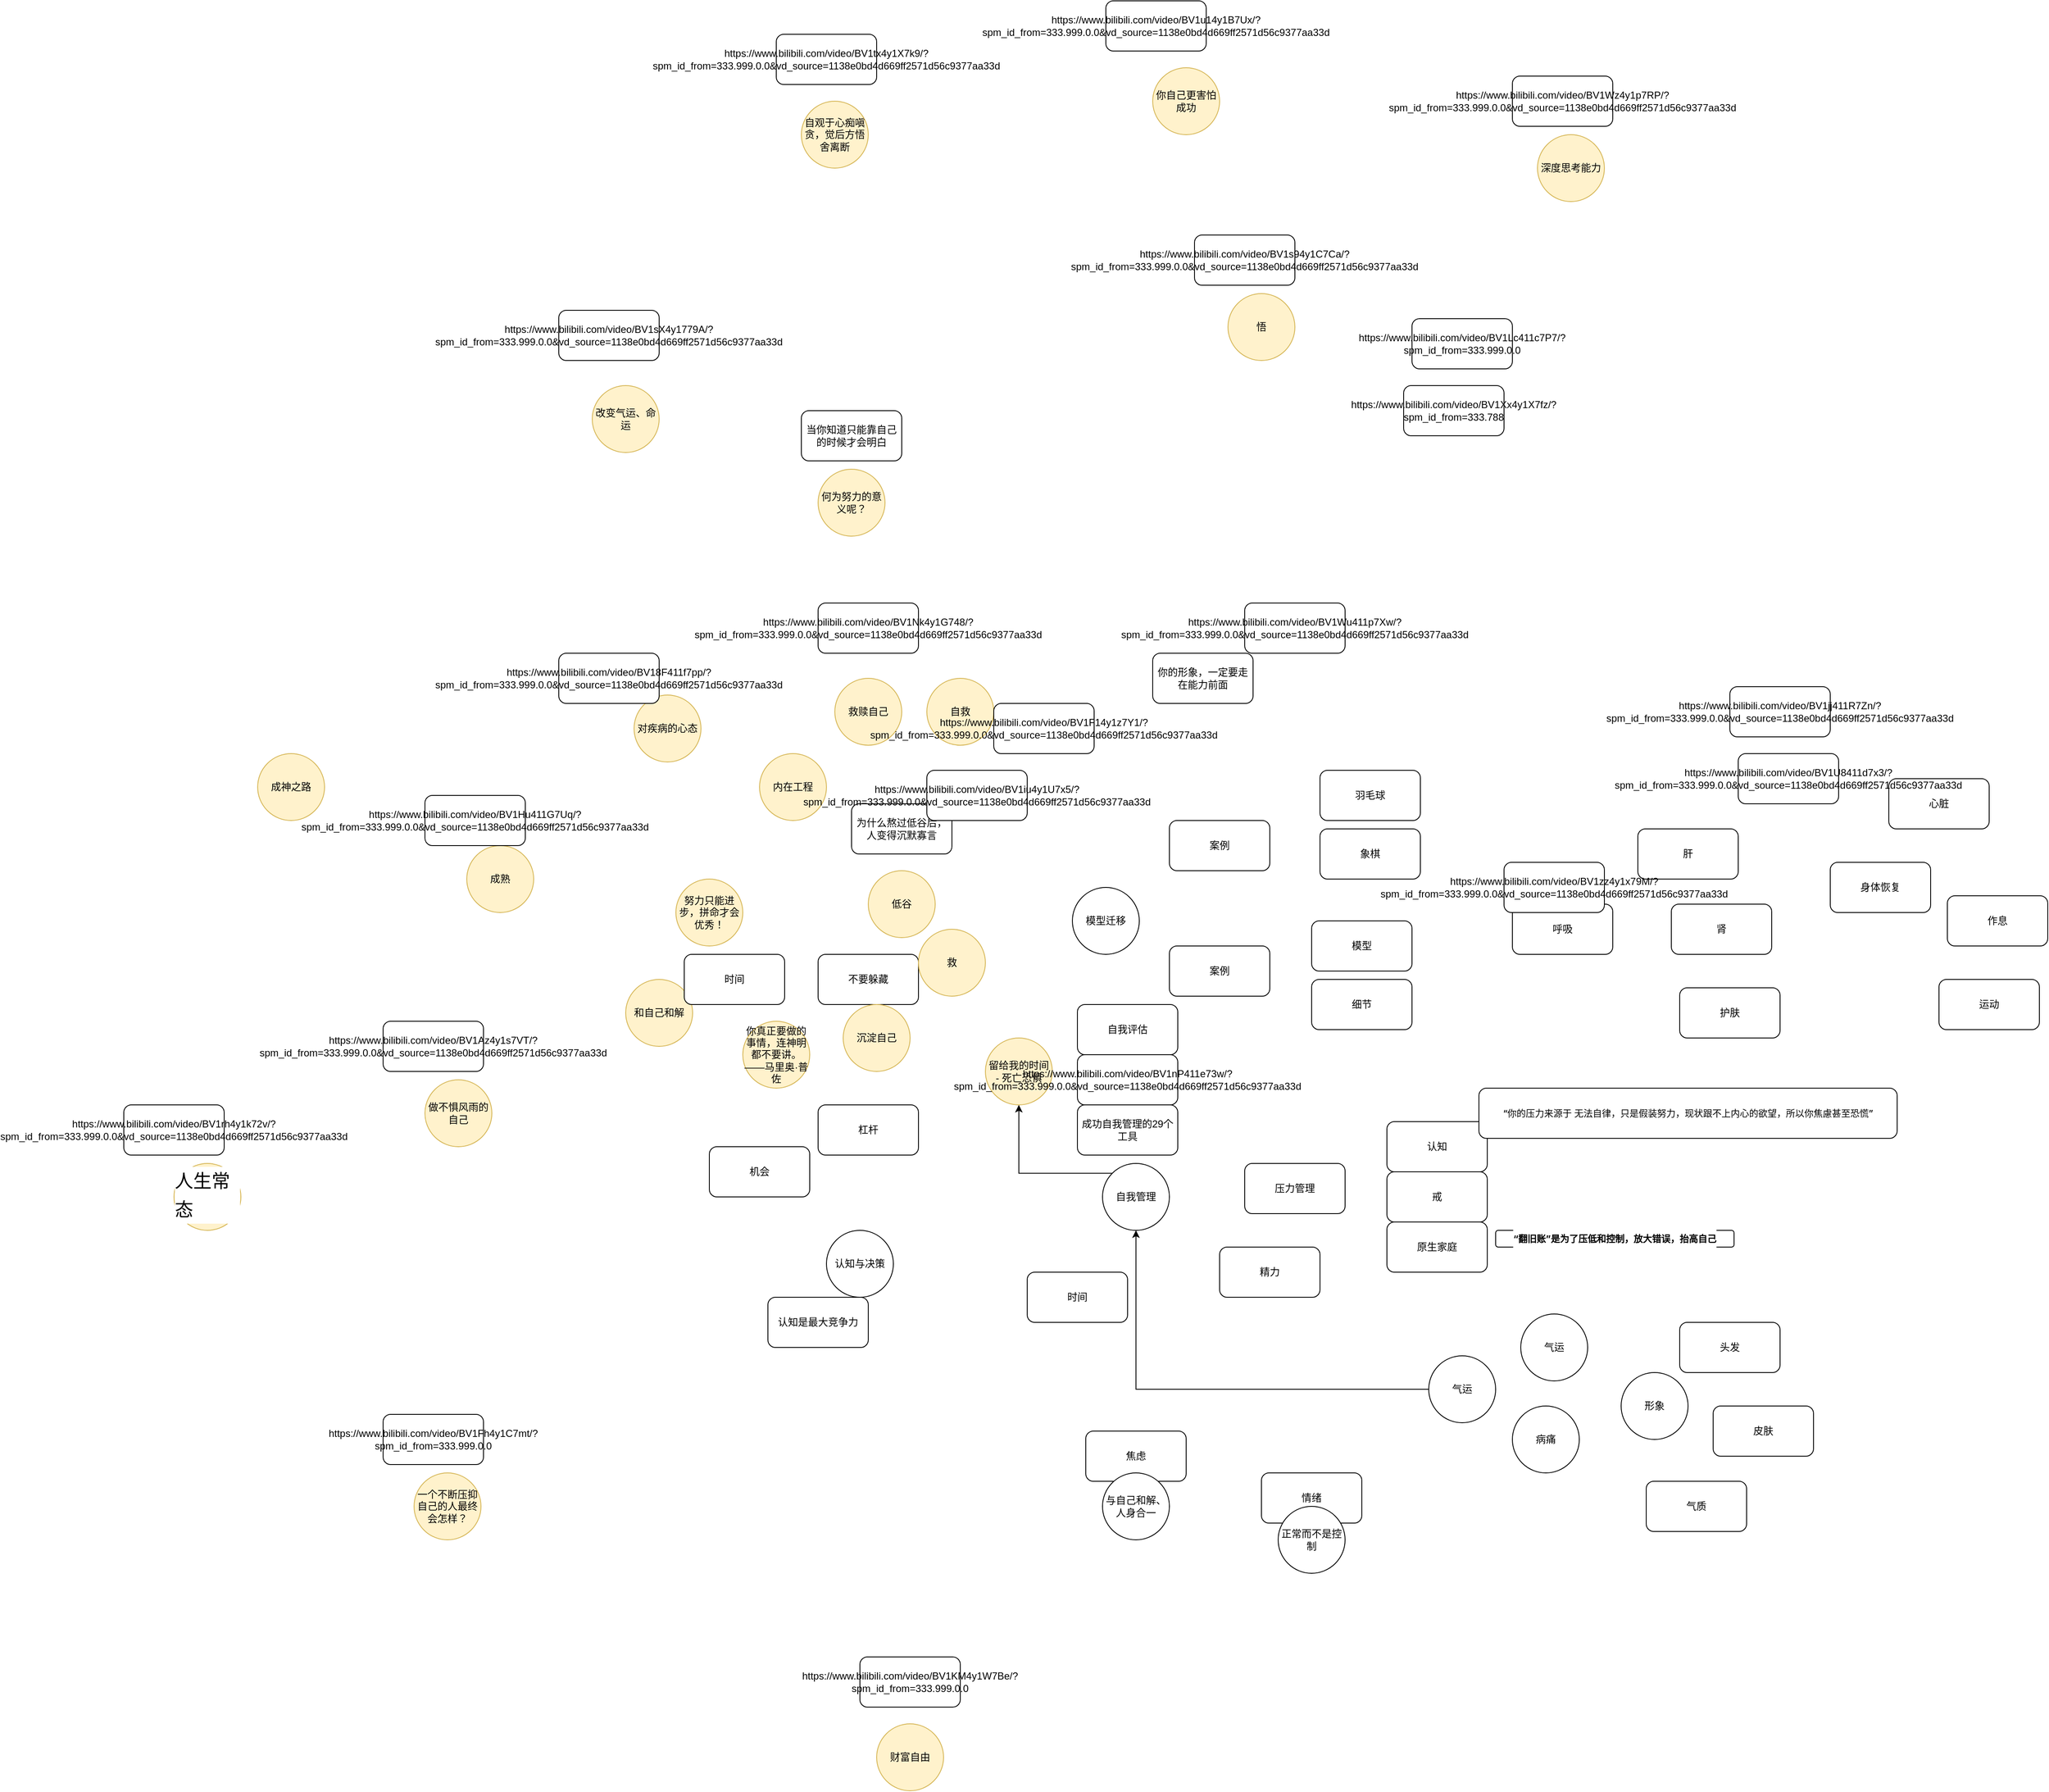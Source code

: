 <mxfile version="21.6.6" type="github">
  <diagram name="第 1 页" id="dakM9nL8LV4iqTdno8jL">
    <mxGraphModel dx="3447" dy="2172" grid="1" gridSize="10" guides="1" tooltips="1" connect="1" arrows="1" fold="1" page="1" pageScale="1" pageWidth="827" pageHeight="1169" math="0" shadow="0">
      <root>
        <mxCell id="0" />
        <mxCell id="1" parent="0" />
        <mxCell id="mPqD-2F0gGFnDQa81UJL-1" value="自我评估" style="rounded=1;whiteSpace=wrap;html=1;" parent="1" vertex="1">
          <mxGeometry x="380" y="190" width="120" height="60" as="geometry" />
        </mxCell>
        <mxCell id="mPqD-2F0gGFnDQa81UJL-28" style="edgeStyle=orthogonalEdgeStyle;rounded=0;orthogonalLoop=1;jettySize=auto;html=1;exitX=0;exitY=0;exitDx=0;exitDy=0;" parent="1" source="mPqD-2F0gGFnDQa81UJL-2" target="mPqD-2F0gGFnDQa81UJL-27" edge="1">
          <mxGeometry relative="1" as="geometry" />
        </mxCell>
        <mxCell id="mPqD-2F0gGFnDQa81UJL-2" value="自我管理" style="ellipse;whiteSpace=wrap;html=1;aspect=fixed;" parent="1" vertex="1">
          <mxGeometry x="410" y="380" width="80" height="80" as="geometry" />
        </mxCell>
        <mxCell id="mPqD-2F0gGFnDQa81UJL-3" value="认知与决策" style="ellipse;whiteSpace=wrap;html=1;aspect=fixed;" parent="1" vertex="1">
          <mxGeometry x="80" y="460" width="80" height="80" as="geometry" />
        </mxCell>
        <mxCell id="mPqD-2F0gGFnDQa81UJL-4" value="机会" style="rounded=1;whiteSpace=wrap;html=1;" parent="1" vertex="1">
          <mxGeometry x="-60" y="360" width="120" height="60" as="geometry" />
        </mxCell>
        <mxCell id="mPqD-2F0gGFnDQa81UJL-5" value="杠杆" style="rounded=1;whiteSpace=wrap;html=1;" parent="1" vertex="1">
          <mxGeometry x="70" y="310" width="120" height="60" as="geometry" />
        </mxCell>
        <mxCell id="mPqD-2F0gGFnDQa81UJL-7" value="压力管理" style="rounded=1;whiteSpace=wrap;html=1;" parent="1" vertex="1">
          <mxGeometry x="580" y="380" width="120" height="60" as="geometry" />
        </mxCell>
        <mxCell id="mPqD-2F0gGFnDQa81UJL-8" value="精力" style="rounded=1;whiteSpace=wrap;html=1;" parent="1" vertex="1">
          <mxGeometry x="550" y="480" width="120" height="60" as="geometry" />
        </mxCell>
        <mxCell id="mPqD-2F0gGFnDQa81UJL-9" value="时间" style="rounded=1;whiteSpace=wrap;html=1;" parent="1" vertex="1">
          <mxGeometry x="320" y="510" width="120" height="60" as="geometry" />
        </mxCell>
        <mxCell id="mPqD-2F0gGFnDQa81UJL-10" value="模型迁移" style="ellipse;whiteSpace=wrap;html=1;aspect=fixed;" parent="1" vertex="1">
          <mxGeometry x="374" y="50" width="80" height="80" as="geometry" />
        </mxCell>
        <mxCell id="mPqD-2F0gGFnDQa81UJL-11" value="案例" style="rounded=1;whiteSpace=wrap;html=1;" parent="1" vertex="1">
          <mxGeometry x="490" y="-30" width="120" height="60" as="geometry" />
        </mxCell>
        <mxCell id="mPqD-2F0gGFnDQa81UJL-12" value="羽毛球" style="rounded=1;whiteSpace=wrap;html=1;" parent="1" vertex="1">
          <mxGeometry x="670" y="-90" width="120" height="60" as="geometry" />
        </mxCell>
        <mxCell id="mPqD-2F0gGFnDQa81UJL-13" value="象棋" style="rounded=1;whiteSpace=wrap;html=1;" parent="1" vertex="1">
          <mxGeometry x="670" y="-20" width="120" height="60" as="geometry" />
        </mxCell>
        <mxCell id="mPqD-2F0gGFnDQa81UJL-14" value="案例" style="rounded=1;whiteSpace=wrap;html=1;" parent="1" vertex="1">
          <mxGeometry x="490" y="120" width="120" height="60" as="geometry" />
        </mxCell>
        <mxCell id="mPqD-2F0gGFnDQa81UJL-15" value="模型" style="rounded=1;whiteSpace=wrap;html=1;" parent="1" vertex="1">
          <mxGeometry x="660" y="90" width="120" height="60" as="geometry" />
        </mxCell>
        <mxCell id="mPqD-2F0gGFnDQa81UJL-16" value="细节" style="rounded=1;whiteSpace=wrap;html=1;" parent="1" vertex="1">
          <mxGeometry x="660" y="160" width="120" height="60" as="geometry" />
        </mxCell>
        <mxCell id="mPqD-2F0gGFnDQa81UJL-17" value="认知" style="rounded=1;whiteSpace=wrap;html=1;" parent="1" vertex="1">
          <mxGeometry x="750" y="330" width="120" height="60" as="geometry" />
        </mxCell>
        <mxCell id="mPqD-2F0gGFnDQa81UJL-18" value="戒" style="rounded=1;whiteSpace=wrap;html=1;" parent="1" vertex="1">
          <mxGeometry x="750" y="390" width="120" height="60" as="geometry" />
        </mxCell>
        <mxCell id="mPqD-2F0gGFnDQa81UJL-19" value="病痛" style="ellipse;whiteSpace=wrap;html=1;aspect=fixed;" parent="1" vertex="1">
          <mxGeometry x="900" y="670" width="80" height="80" as="geometry" />
        </mxCell>
        <mxCell id="mPqD-2F0gGFnDQa81UJL-22" style="edgeStyle=orthogonalEdgeStyle;rounded=0;orthogonalLoop=1;jettySize=auto;html=1;exitX=0;exitY=0.5;exitDx=0;exitDy=0;entryX=0.5;entryY=1;entryDx=0;entryDy=0;" parent="1" source="mPqD-2F0gGFnDQa81UJL-20" target="mPqD-2F0gGFnDQa81UJL-2" edge="1">
          <mxGeometry relative="1" as="geometry" />
        </mxCell>
        <mxCell id="mPqD-2F0gGFnDQa81UJL-20" value="气运" style="ellipse;whiteSpace=wrap;html=1;aspect=fixed;" parent="1" vertex="1">
          <mxGeometry x="800" y="610" width="80" height="80" as="geometry" />
        </mxCell>
        <mxCell id="mPqD-2F0gGFnDQa81UJL-21" value="气运" style="ellipse;whiteSpace=wrap;html=1;aspect=fixed;" parent="1" vertex="1">
          <mxGeometry x="910" y="560" width="80" height="80" as="geometry" />
        </mxCell>
        <mxCell id="mPqD-2F0gGFnDQa81UJL-23" value="形象" style="ellipse;whiteSpace=wrap;html=1;aspect=fixed;" parent="1" vertex="1">
          <mxGeometry x="1030" y="630" width="80" height="80" as="geometry" />
        </mxCell>
        <mxCell id="mPqD-2F0gGFnDQa81UJL-24" value="头发" style="rounded=1;whiteSpace=wrap;html=1;" parent="1" vertex="1">
          <mxGeometry x="1100" y="570" width="120" height="60" as="geometry" />
        </mxCell>
        <mxCell id="mPqD-2F0gGFnDQa81UJL-25" value="皮肤" style="rounded=1;whiteSpace=wrap;html=1;" parent="1" vertex="1">
          <mxGeometry x="1140" y="670" width="120" height="60" as="geometry" />
        </mxCell>
        <mxCell id="mPqD-2F0gGFnDQa81UJL-26" value="气质" style="rounded=1;whiteSpace=wrap;html=1;" parent="1" vertex="1">
          <mxGeometry x="1060" y="760" width="120" height="60" as="geometry" />
        </mxCell>
        <mxCell id="mPqD-2F0gGFnDQa81UJL-27" value="留给我的时间 - 死亡恐惧" style="ellipse;whiteSpace=wrap;html=1;aspect=fixed;fillColor=#fff2cc;strokeColor=#d6b656;" parent="1" vertex="1">
          <mxGeometry x="270" y="230" width="80" height="80" as="geometry" />
        </mxCell>
        <mxCell id="mPqD-2F0gGFnDQa81UJL-29" value="原生家庭" style="rounded=1;whiteSpace=wrap;html=1;" parent="1" vertex="1">
          <mxGeometry x="750" y="450" width="120" height="60" as="geometry" />
        </mxCell>
        <mxCell id="mPqD-2F0gGFnDQa81UJL-30" value="&lt;h1 style=&quot;margin: 0px 0px 6px; color: var(--text1); padding: 0px; font-family: -apple-system, BlinkMacSystemFont, &amp;quot;Helvetica Neue&amp;quot;, Helvetica, Arial, &amp;quot;PingFang SC&amp;quot;, &amp;quot;Hiragino Sans GB&amp;quot;, &amp;quot;Microsoft YaHei&amp;quot;, sans-serif; -webkit-font-smoothing: antialiased; line-height: 34px; overflow: hidden; text-overflow: ellipsis; text-align: start; background-color: rgb(255, 255, 255);&quot; data-v-4f1c0915=&quot;&quot; class=&quot;video-title&quot; title=&quot;“翻旧账”是为了压低和控制，放大错误，抬高自己&quot;&gt;&lt;font style=&quot;font-size: 11px;&quot;&gt;“翻旧账”是为了压低和控制，放大错误，抬高自己&lt;/font&gt;&lt;/h1&gt;" style="rounded=1;whiteSpace=wrap;html=1;" parent="1" vertex="1">
          <mxGeometry x="880" y="460" width="285" height="20" as="geometry" />
        </mxCell>
        <mxCell id="mPqD-2F0gGFnDQa81UJL-31" value="&lt;h1 style=&quot;margin: 0px 0px 6px; color: var(--text1); font-weight: 500; padding: 0px; font-family: -apple-system, BlinkMacSystemFont, &amp;quot;Helvetica Neue&amp;quot;, Helvetica, Arial, &amp;quot;PingFang SC&amp;quot;, &amp;quot;Hiragino Sans GB&amp;quot;, &amp;quot;Microsoft YaHei&amp;quot;, sans-serif; -webkit-font-smoothing: antialiased; line-height: 34px; overflow: hidden; text-overflow: ellipsis; text-align: start; background-color: rgb(255, 255, 255);&quot; data-v-4f1c0915=&quot;&quot; class=&quot;video-title&quot; title=&quot;“你的压力来源于 无法自律，只是假装努力，现状跟不上内心的欲望，所以你焦慮甚至恐慌”&quot;&gt;&lt;font style=&quot;font-size: 11px;&quot;&gt;“你的压力来源于 无法自律，只是假装努力，现状跟不上内心的欲望，所以你焦慮甚至恐慌”&lt;/font&gt;&lt;/h1&gt;" style="rounded=1;whiteSpace=wrap;html=1;" parent="1" vertex="1">
          <mxGeometry x="860" y="290" width="500" height="60" as="geometry" />
        </mxCell>
        <mxCell id="mPqD-2F0gGFnDQa81UJL-32" value="不要躲藏" style="rounded=1;whiteSpace=wrap;html=1;" parent="1" vertex="1">
          <mxGeometry x="70" y="130" width="120" height="60" as="geometry" />
        </mxCell>
        <mxCell id="mPqD-2F0gGFnDQa81UJL-33" value="救" style="ellipse;whiteSpace=wrap;html=1;aspect=fixed;fillColor=#fff2cc;strokeColor=#d6b656;" parent="1" vertex="1">
          <mxGeometry x="190" y="100" width="80" height="80" as="geometry" />
        </mxCell>
        <mxCell id="mPqD-2F0gGFnDQa81UJL-34" value="认知是最大竞争力" style="rounded=1;whiteSpace=wrap;html=1;" parent="1" vertex="1">
          <mxGeometry x="10" y="540" width="120" height="60" as="geometry" />
        </mxCell>
        <mxCell id="mPqD-2F0gGFnDQa81UJL-35" value="身体恢复" style="rounded=1;whiteSpace=wrap;html=1;" parent="1" vertex="1">
          <mxGeometry x="1280" y="20" width="120" height="60" as="geometry" />
        </mxCell>
        <mxCell id="mPqD-2F0gGFnDQa81UJL-36" value="成功自我管理的29个工具" style="rounded=1;whiteSpace=wrap;html=1;" parent="1" vertex="1">
          <mxGeometry x="380" y="310" width="120" height="60" as="geometry" />
        </mxCell>
        <mxCell id="mPqD-2F0gGFnDQa81UJL-37" value="https://www.bilibili.com/video/BV1nP411e73w/?spm_id_from=333.999.0.0&amp;amp;vd_source=1138e0bd4d669ff2571d56c9377aa33d" style="rounded=1;whiteSpace=wrap;html=1;" parent="1" vertex="1">
          <mxGeometry x="380" y="250" width="120" height="60" as="geometry" />
        </mxCell>
        <mxCell id="oojp53osQ3FEO0hUYnJl-1" value="焦虑" style="rounded=1;whiteSpace=wrap;html=1;" vertex="1" parent="1">
          <mxGeometry x="390" y="700" width="120" height="60" as="geometry" />
        </mxCell>
        <mxCell id="oojp53osQ3FEO0hUYnJl-2" value="与自己和解、人身合一" style="ellipse;whiteSpace=wrap;html=1;aspect=fixed;" vertex="1" parent="1">
          <mxGeometry x="410" y="750" width="80" height="80" as="geometry" />
        </mxCell>
        <mxCell id="oojp53osQ3FEO0hUYnJl-3" value="肝" style="rounded=1;whiteSpace=wrap;html=1;" vertex="1" parent="1">
          <mxGeometry x="1050" y="-20" width="120" height="60" as="geometry" />
        </mxCell>
        <mxCell id="oojp53osQ3FEO0hUYnJl-4" value="肾" style="rounded=1;whiteSpace=wrap;html=1;" vertex="1" parent="1">
          <mxGeometry x="1090" y="70" width="120" height="60" as="geometry" />
        </mxCell>
        <mxCell id="oojp53osQ3FEO0hUYnJl-5" value="护肤" style="rounded=1;whiteSpace=wrap;html=1;" vertex="1" parent="1">
          <mxGeometry x="1100" y="170" width="120" height="60" as="geometry" />
        </mxCell>
        <mxCell id="oojp53osQ3FEO0hUYnJl-6" value="作息" style="rounded=1;whiteSpace=wrap;html=1;" vertex="1" parent="1">
          <mxGeometry x="1420" y="60" width="120" height="60" as="geometry" />
        </mxCell>
        <mxCell id="oojp53osQ3FEO0hUYnJl-7" value="心脏" style="rounded=1;whiteSpace=wrap;html=1;" vertex="1" parent="1">
          <mxGeometry x="1350" y="-80" width="120" height="60" as="geometry" />
        </mxCell>
        <mxCell id="oojp53osQ3FEO0hUYnJl-8" value="运动" style="rounded=1;whiteSpace=wrap;html=1;" vertex="1" parent="1">
          <mxGeometry x="1410" y="160" width="120" height="60" as="geometry" />
        </mxCell>
        <mxCell id="oojp53osQ3FEO0hUYnJl-9" value="https://www.bilibili.com/video/BV1U8411d7x3/?spm_id_from=333.999.0.0&amp;amp;vd_source=1138e0bd4d669ff2571d56c9377aa33d" style="rounded=1;whiteSpace=wrap;html=1;" vertex="1" parent="1">
          <mxGeometry x="1170" y="-110" width="120" height="60" as="geometry" />
        </mxCell>
        <mxCell id="oojp53osQ3FEO0hUYnJl-10" value="https://www.bilibili.com/video/BV1jj411R7Zn/?spm_id_from=333.999.0.0&amp;amp;vd_source=1138e0bd4d669ff2571d56c9377aa33d" style="rounded=1;whiteSpace=wrap;html=1;" vertex="1" parent="1">
          <mxGeometry x="1160" y="-190" width="120" height="60" as="geometry" />
        </mxCell>
        <mxCell id="oojp53osQ3FEO0hUYnJl-11" value="你的形象，一定要走在能力前面" style="rounded=1;whiteSpace=wrap;html=1;" vertex="1" parent="1">
          <mxGeometry x="470" y="-230" width="120" height="60" as="geometry" />
        </mxCell>
        <mxCell id="oojp53osQ3FEO0hUYnJl-12" value="https://www.bilibili.com/video/BV1Wu411p7Xw/?spm_id_from=333.999.0.0&amp;amp;vd_source=1138e0bd4d669ff2571d56c9377aa33d" style="rounded=1;whiteSpace=wrap;html=1;" vertex="1" parent="1">
          <mxGeometry x="580" y="-290" width="120" height="60" as="geometry" />
        </mxCell>
        <mxCell id="oojp53osQ3FEO0hUYnJl-13" value="内在工程" style="ellipse;whiteSpace=wrap;html=1;aspect=fixed;fillColor=#fff2cc;strokeColor=#d6b656;" vertex="1" parent="1">
          <mxGeometry y="-110" width="80" height="80" as="geometry" />
        </mxCell>
        <mxCell id="oojp53osQ3FEO0hUYnJl-14" value="对疾病的心态" style="ellipse;whiteSpace=wrap;html=1;aspect=fixed;fillColor=#fff2cc;strokeColor=#d6b656;" vertex="1" parent="1">
          <mxGeometry x="-150" y="-180" width="80" height="80" as="geometry" />
        </mxCell>
        <mxCell id="oojp53osQ3FEO0hUYnJl-15" value="https://www.bilibili.com/video/BV1Nk4y1G748/?spm_id_from=333.999.0.0&amp;amp;vd_source=1138e0bd4d669ff2571d56c9377aa33d" style="rounded=1;whiteSpace=wrap;html=1;" vertex="1" parent="1">
          <mxGeometry x="70" y="-290" width="120" height="60" as="geometry" />
        </mxCell>
        <mxCell id="oojp53osQ3FEO0hUYnJl-16" value="救赎自己" style="ellipse;whiteSpace=wrap;html=1;aspect=fixed;fillColor=#fff2cc;strokeColor=#d6b656;" vertex="1" parent="1">
          <mxGeometry x="90" y="-200" width="80" height="80" as="geometry" />
        </mxCell>
        <mxCell id="oojp53osQ3FEO0hUYnJl-17" value="https://www.bilibili.com/video/BV18F411f7pp/?spm_id_from=333.999.0.0&amp;amp;vd_source=1138e0bd4d669ff2571d56c9377aa33d" style="rounded=1;whiteSpace=wrap;html=1;" vertex="1" parent="1">
          <mxGeometry x="-240" y="-230" width="120" height="60" as="geometry" />
        </mxCell>
        <mxCell id="oojp53osQ3FEO0hUYnJl-18" value="低谷" style="ellipse;whiteSpace=wrap;html=1;aspect=fixed;fillColor=#fff2cc;strokeColor=#d6b656;" vertex="1" parent="1">
          <mxGeometry x="130" y="30" width="80" height="80" as="geometry" />
        </mxCell>
        <mxCell id="oojp53osQ3FEO0hUYnJl-19" value="为什么熬过低谷后，人变得沉默寡言" style="rounded=1;whiteSpace=wrap;html=1;" vertex="1" parent="1">
          <mxGeometry x="110" y="-50" width="120" height="60" as="geometry" />
        </mxCell>
        <mxCell id="oojp53osQ3FEO0hUYnJl-20" value="https://www.bilibili.com/video/BV1iu4y1U7x5/?spm_id_from=333.999.0.0&amp;amp;vd_source=1138e0bd4d669ff2571d56c9377aa33d" style="rounded=1;whiteSpace=wrap;html=1;" vertex="1" parent="1">
          <mxGeometry x="200" y="-90" width="120" height="60" as="geometry" />
        </mxCell>
        <mxCell id="oojp53osQ3FEO0hUYnJl-21" value="呼吸" style="rounded=1;whiteSpace=wrap;html=1;" vertex="1" parent="1">
          <mxGeometry x="900" y="70" width="120" height="60" as="geometry" />
        </mxCell>
        <mxCell id="oojp53osQ3FEO0hUYnJl-22" value="https://www.bilibili.com/video/BV1zz4y1x79M/?spm_id_from=333.999.0.0&amp;amp;vd_source=1138e0bd4d669ff2571d56c9377aa33d" style="rounded=1;whiteSpace=wrap;html=1;" vertex="1" parent="1">
          <mxGeometry x="890" y="20" width="120" height="60" as="geometry" />
        </mxCell>
        <mxCell id="oojp53osQ3FEO0hUYnJl-25" value="你真正要做的事情，连神明都不要讲。——马里奥·普佐" style="ellipse;whiteSpace=wrap;html=1;aspect=fixed;fillColor=#fff2cc;strokeColor=#d6b656;" vertex="1" parent="1">
          <mxGeometry x="-20" y="210" width="80" height="80" as="geometry" />
        </mxCell>
        <mxCell id="oojp53osQ3FEO0hUYnJl-26" value="沉淀自己" style="ellipse;whiteSpace=wrap;html=1;aspect=fixed;fillColor=#fff2cc;strokeColor=#d6b656;" vertex="1" parent="1">
          <mxGeometry x="100" y="190" width="80" height="80" as="geometry" />
        </mxCell>
        <mxCell id="oojp53osQ3FEO0hUYnJl-27" value="努力只能进步，拼命才会优秀！" style="ellipse;whiteSpace=wrap;html=1;aspect=fixed;fillColor=#fff2cc;strokeColor=#d6b656;" vertex="1" parent="1">
          <mxGeometry x="-100" y="40" width="80" height="80" as="geometry" />
        </mxCell>
        <mxCell id="oojp53osQ3FEO0hUYnJl-28" value="和自己和解" style="ellipse;whiteSpace=wrap;html=1;aspect=fixed;fillColor=#fff2cc;strokeColor=#d6b656;" vertex="1" parent="1">
          <mxGeometry x="-160" y="160" width="80" height="80" as="geometry" />
        </mxCell>
        <mxCell id="oojp53osQ3FEO0hUYnJl-29" value="时间" style="rounded=1;whiteSpace=wrap;html=1;" vertex="1" parent="1">
          <mxGeometry x="-90" y="130" width="120" height="60" as="geometry" />
        </mxCell>
        <mxCell id="oojp53osQ3FEO0hUYnJl-30" value="成神之路" style="ellipse;whiteSpace=wrap;html=1;aspect=fixed;fillColor=#fff2cc;strokeColor=#d6b656;" vertex="1" parent="1">
          <mxGeometry x="-600" y="-110" width="80" height="80" as="geometry" />
        </mxCell>
        <mxCell id="oojp53osQ3FEO0hUYnJl-31" value="成熟" style="ellipse;whiteSpace=wrap;html=1;aspect=fixed;fillColor=#fff2cc;strokeColor=#d6b656;" vertex="1" parent="1">
          <mxGeometry x="-350" width="80" height="80" as="geometry" />
        </mxCell>
        <mxCell id="oojp53osQ3FEO0hUYnJl-32" value="https://www.bilibili.com/video/BV1Hu411G7Uq/?spm_id_from=333.999.0.0&amp;amp;vd_source=1138e0bd4d669ff2571d56c9377aa33d" style="rounded=1;whiteSpace=wrap;html=1;" vertex="1" parent="1">
          <mxGeometry x="-400" y="-60" width="120" height="60" as="geometry" />
        </mxCell>
        <mxCell id="oojp53osQ3FEO0hUYnJl-33" value="做不惧风雨的自己" style="ellipse;whiteSpace=wrap;html=1;aspect=fixed;fillColor=#fff2cc;strokeColor=#d6b656;" vertex="1" parent="1">
          <mxGeometry x="-400" y="280" width="80" height="80" as="geometry" />
        </mxCell>
        <mxCell id="oojp53osQ3FEO0hUYnJl-34" value="https://www.bilibili.com/video/BV1Az4y1s7VT/?spm_id_from=333.999.0.0&amp;amp;vd_source=1138e0bd4d669ff2571d56c9377aa33d" style="rounded=1;whiteSpace=wrap;html=1;" vertex="1" parent="1">
          <mxGeometry x="-450" y="210" width="120" height="60" as="geometry" />
        </mxCell>
        <mxCell id="oojp53osQ3FEO0hUYnJl-35" value="&lt;h1 style=&quot;margin: 0px 0px 6px; color: var(--text1); font-weight: 500; padding: 0px; font-size: 22px; font-family: -apple-system, BlinkMacSystemFont, &amp;quot;Helvetica Neue&amp;quot;, Helvetica, Arial, &amp;quot;PingFang SC&amp;quot;, &amp;quot;Hiragino Sans GB&amp;quot;, &amp;quot;Microsoft YaHei&amp;quot;, sans-serif; -webkit-font-smoothing: antialiased; line-height: 34px; overflow: hidden; text-overflow: ellipsis; text-align: start; background-color: rgb(255, 255, 255);&quot; data-v-4f1c0915=&quot;&quot; class=&quot;video-title&quot; title=&quot;人生常态&quot;&gt;人生常态&lt;/h1&gt;" style="ellipse;whiteSpace=wrap;html=1;aspect=fixed;fillColor=#fff2cc;strokeColor=#d6b656;" vertex="1" parent="1">
          <mxGeometry x="-700" y="380" width="80" height="80" as="geometry" />
        </mxCell>
        <mxCell id="oojp53osQ3FEO0hUYnJl-36" value="https://www.bilibili.com/video/BV1rh4y1k72v/?spm_id_from=333.999.0.0&amp;amp;vd_source=1138e0bd4d669ff2571d56c9377aa33d" style="rounded=1;whiteSpace=wrap;html=1;" vertex="1" parent="1">
          <mxGeometry x="-760" y="310" width="120" height="60" as="geometry" />
        </mxCell>
        <mxCell id="oojp53osQ3FEO0hUYnJl-37" value="一个不断压抑自己的人最终会怎样？" style="ellipse;whiteSpace=wrap;html=1;aspect=fixed;fillColor=#fff2cc;strokeColor=#d6b656;" vertex="1" parent="1">
          <mxGeometry x="-413" y="750" width="80" height="80" as="geometry" />
        </mxCell>
        <mxCell id="oojp53osQ3FEO0hUYnJl-38" value="https://www.bilibili.com/video/BV1Fh4y1C7mt/?spm_id_from=333.999.0.0" style="rounded=1;whiteSpace=wrap;html=1;" vertex="1" parent="1">
          <mxGeometry x="-450" y="680" width="120" height="60" as="geometry" />
        </mxCell>
        <mxCell id="oojp53osQ3FEO0hUYnJl-39" value="情绪" style="rounded=1;whiteSpace=wrap;html=1;" vertex="1" parent="1">
          <mxGeometry x="600" y="750" width="120" height="60" as="geometry" />
        </mxCell>
        <mxCell id="oojp53osQ3FEO0hUYnJl-40" value="正常而不是控制" style="ellipse;whiteSpace=wrap;html=1;aspect=fixed;" vertex="1" parent="1">
          <mxGeometry x="620" y="790" width="80" height="80" as="geometry" />
        </mxCell>
        <mxCell id="oojp53osQ3FEO0hUYnJl-41" value="改变气运、命运" style="ellipse;whiteSpace=wrap;html=1;aspect=fixed;fillColor=#fff2cc;strokeColor=#d6b656;" vertex="1" parent="1">
          <mxGeometry x="-200" y="-550" width="80" height="80" as="geometry" />
        </mxCell>
        <mxCell id="oojp53osQ3FEO0hUYnJl-42" value="https://www.bilibili.com/video/BV1sX4y1779A/?spm_id_from=333.999.0.0&amp;amp;vd_source=1138e0bd4d669ff2571d56c9377aa33d" style="rounded=1;whiteSpace=wrap;html=1;" vertex="1" parent="1">
          <mxGeometry x="-240" y="-640" width="120" height="60" as="geometry" />
        </mxCell>
        <mxCell id="oojp53osQ3FEO0hUYnJl-43" value="何为努力的意义呢？" style="ellipse;whiteSpace=wrap;html=1;aspect=fixed;fillColor=#fff2cc;strokeColor=#d6b656;" vertex="1" parent="1">
          <mxGeometry x="70" y="-450" width="80" height="80" as="geometry" />
        </mxCell>
        <mxCell id="oojp53osQ3FEO0hUYnJl-44" value="当你知道只能靠自己的时候才会明白" style="rounded=1;whiteSpace=wrap;html=1;" vertex="1" parent="1">
          <mxGeometry x="50" y="-520" width="120" height="60" as="geometry" />
        </mxCell>
        <mxCell id="oojp53osQ3FEO0hUYnJl-45" value="悟" style="ellipse;whiteSpace=wrap;html=1;aspect=fixed;fillColor=#fff2cc;strokeColor=#d6b656;" vertex="1" parent="1">
          <mxGeometry x="560" y="-660" width="80" height="80" as="geometry" />
        </mxCell>
        <mxCell id="oojp53osQ3FEO0hUYnJl-46" value="https://www.bilibili.com/video/BV1s94y1C7Ca/?spm_id_from=333.999.0.0&amp;amp;vd_source=1138e0bd4d669ff2571d56c9377aa33d" style="rounded=1;whiteSpace=wrap;html=1;" vertex="1" parent="1">
          <mxGeometry x="520" y="-730" width="120" height="60" as="geometry" />
        </mxCell>
        <mxCell id="oojp53osQ3FEO0hUYnJl-47" value="自观于心痴嗔贪，觉后方悟舍离断" style="ellipse;whiteSpace=wrap;html=1;aspect=fixed;fillColor=#fff2cc;strokeColor=#d6b656;" vertex="1" parent="1">
          <mxGeometry x="50" y="-890" width="80" height="80" as="geometry" />
        </mxCell>
        <mxCell id="oojp53osQ3FEO0hUYnJl-48" value="https://www.bilibili.com/video/BV1tx4y1X7k9/?spm_id_from=333.999.0.0&amp;amp;vd_source=1138e0bd4d669ff2571d56c9377aa33d" style="rounded=1;whiteSpace=wrap;html=1;" vertex="1" parent="1">
          <mxGeometry x="20" y="-970" width="120" height="60" as="geometry" />
        </mxCell>
        <mxCell id="oojp53osQ3FEO0hUYnJl-49" value="你自己更害怕成功" style="ellipse;whiteSpace=wrap;html=1;aspect=fixed;fillColor=#fff2cc;strokeColor=#d6b656;" vertex="1" parent="1">
          <mxGeometry x="470" y="-930" width="80" height="80" as="geometry" />
        </mxCell>
        <mxCell id="oojp53osQ3FEO0hUYnJl-50" value="https://www.bilibili.com/video/BV1u14y1B7Ux/?spm_id_from=333.999.0.0&amp;amp;vd_source=1138e0bd4d669ff2571d56c9377aa33d" style="rounded=1;whiteSpace=wrap;html=1;" vertex="1" parent="1">
          <mxGeometry x="414" y="-1010" width="120" height="60" as="geometry" />
        </mxCell>
        <mxCell id="oojp53osQ3FEO0hUYnJl-51" value="https://www.bilibili.com/video/BV1Lc411c7P7/?spm_id_from=333.999.0.0" style="rounded=1;whiteSpace=wrap;html=1;" vertex="1" parent="1">
          <mxGeometry x="780" y="-630" width="120" height="60" as="geometry" />
        </mxCell>
        <mxCell id="oojp53osQ3FEO0hUYnJl-52" value="https://www.bilibili.com/video/BV1Xx4y1X7fz/?spm_id_from=333.788" style="rounded=1;whiteSpace=wrap;html=1;" vertex="1" parent="1">
          <mxGeometry x="770" y="-550" width="120" height="60" as="geometry" />
        </mxCell>
        <mxCell id="oojp53osQ3FEO0hUYnJl-53" value="深度思考能力" style="ellipse;whiteSpace=wrap;html=1;aspect=fixed;fillColor=#fff2cc;strokeColor=#d6b656;" vertex="1" parent="1">
          <mxGeometry x="930" y="-850" width="80" height="80" as="geometry" />
        </mxCell>
        <mxCell id="oojp53osQ3FEO0hUYnJl-54" value="https://www.bilibili.com/video/BV1Wz4y1p7RP/?spm_id_from=333.999.0.0&amp;amp;vd_source=1138e0bd4d669ff2571d56c9377aa33d" style="rounded=1;whiteSpace=wrap;html=1;" vertex="1" parent="1">
          <mxGeometry x="900" y="-920" width="120" height="60" as="geometry" />
        </mxCell>
        <mxCell id="oojp53osQ3FEO0hUYnJl-55" value="财富自由" style="ellipse;whiteSpace=wrap;html=1;aspect=fixed;fillColor=#fff2cc;strokeColor=#d6b656;" vertex="1" parent="1">
          <mxGeometry x="140" y="1050" width="80" height="80" as="geometry" />
        </mxCell>
        <mxCell id="oojp53osQ3FEO0hUYnJl-56" value="https://www.bilibili.com/video/BV1KM4y1W7Be/?spm_id_from=333.999.0.0" style="rounded=1;whiteSpace=wrap;html=1;" vertex="1" parent="1">
          <mxGeometry x="120" y="970" width="120" height="60" as="geometry" />
        </mxCell>
        <mxCell id="oojp53osQ3FEO0hUYnJl-57" value="自救" style="ellipse;whiteSpace=wrap;html=1;aspect=fixed;fillColor=#fff2cc;strokeColor=#d6b656;" vertex="1" parent="1">
          <mxGeometry x="200" y="-200" width="80" height="80" as="geometry" />
        </mxCell>
        <mxCell id="oojp53osQ3FEO0hUYnJl-58" value="https://www.bilibili.com/video/BV1F14y1z7Y1/?spm_id_from=333.999.0.0&amp;amp;vd_source=1138e0bd4d669ff2571d56c9377aa33d" style="rounded=1;whiteSpace=wrap;html=1;" vertex="1" parent="1">
          <mxGeometry x="280" y="-170" width="120" height="60" as="geometry" />
        </mxCell>
      </root>
    </mxGraphModel>
  </diagram>
</mxfile>
